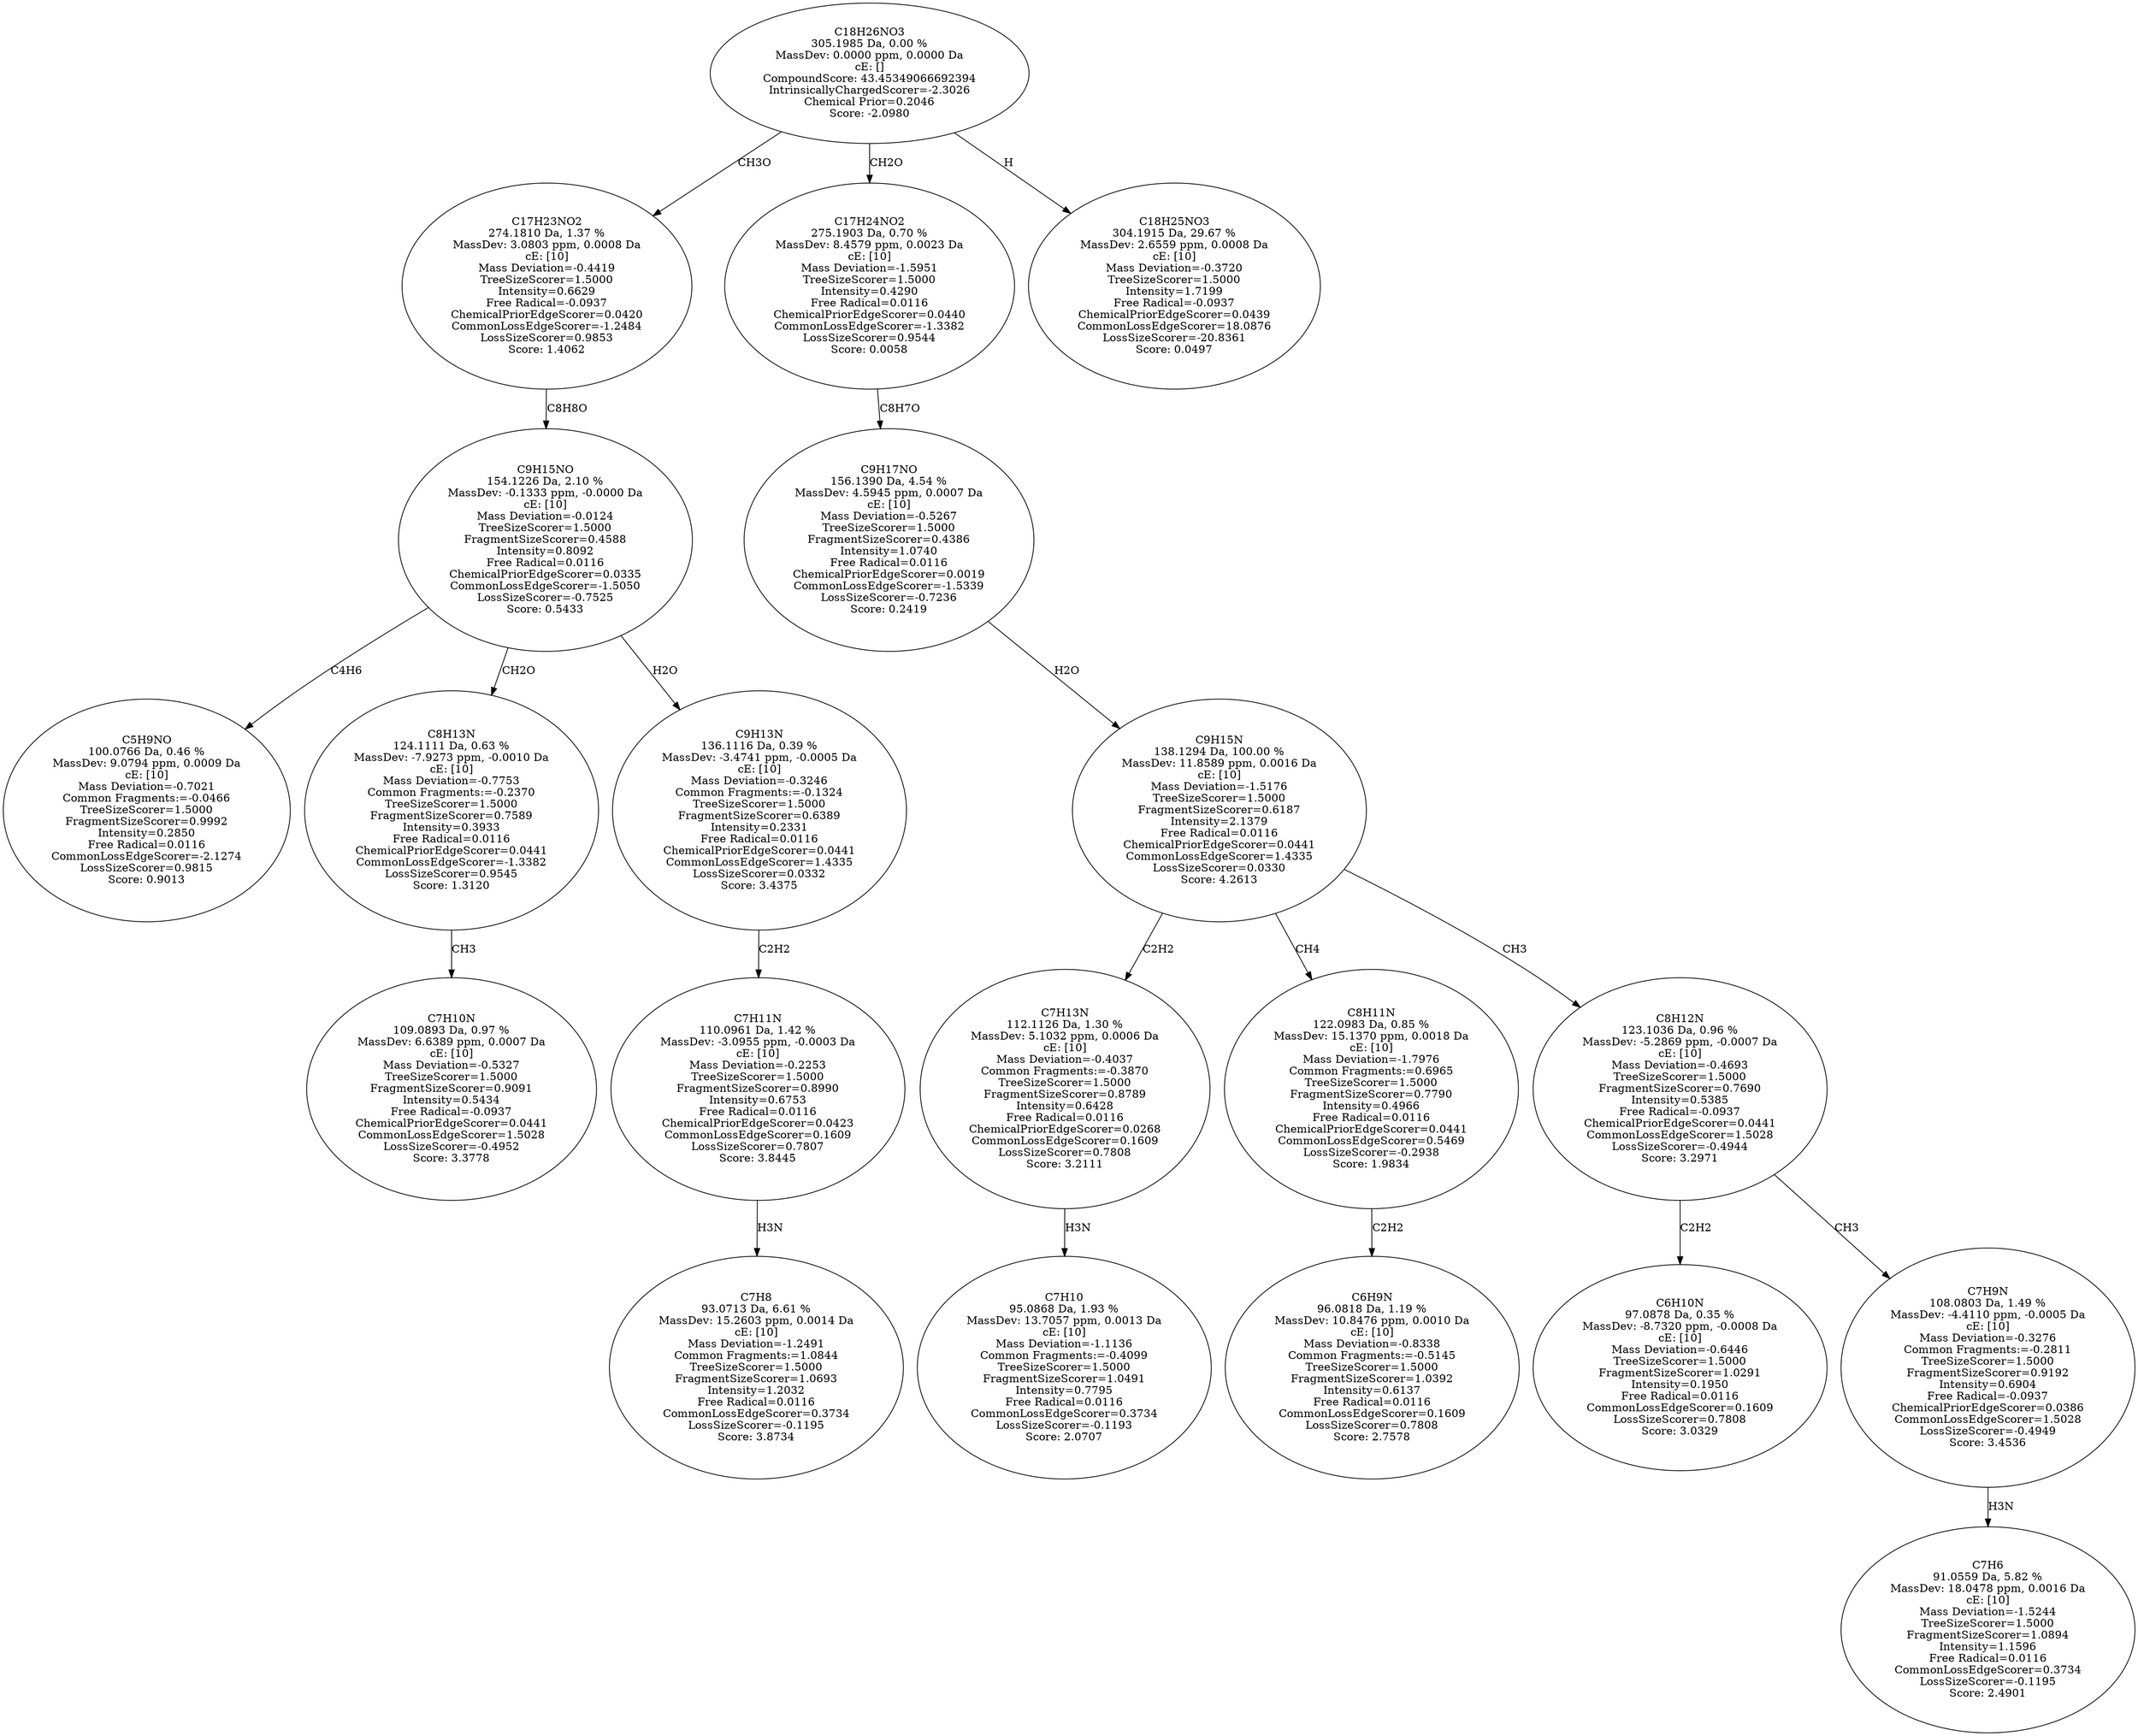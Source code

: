 strict digraph {
v1 [label="C5H9NO\n100.0766 Da, 0.46 %\nMassDev: 9.0794 ppm, 0.0009 Da\ncE: [10]\nMass Deviation=-0.7021\nCommon Fragments:=-0.0466\nTreeSizeScorer=1.5000\nFragmentSizeScorer=0.9992\nIntensity=0.2850\nFree Radical=0.0116\nCommonLossEdgeScorer=-2.1274\nLossSizeScorer=0.9815\nScore: 0.9013"];
v2 [label="C7H10N\n109.0893 Da, 0.97 %\nMassDev: 6.6389 ppm, 0.0007 Da\ncE: [10]\nMass Deviation=-0.5327\nTreeSizeScorer=1.5000\nFragmentSizeScorer=0.9091\nIntensity=0.5434\nFree Radical=-0.0937\nChemicalPriorEdgeScorer=0.0441\nCommonLossEdgeScorer=1.5028\nLossSizeScorer=-0.4952\nScore: 3.3778"];
v3 [label="C8H13N\n124.1111 Da, 0.63 %\nMassDev: -7.9273 ppm, -0.0010 Da\ncE: [10]\nMass Deviation=-0.7753\nCommon Fragments:=-0.2370\nTreeSizeScorer=1.5000\nFragmentSizeScorer=0.7589\nIntensity=0.3933\nFree Radical=0.0116\nChemicalPriorEdgeScorer=0.0441\nCommonLossEdgeScorer=-1.3382\nLossSizeScorer=0.9545\nScore: 1.3120"];
v4 [label="C7H8\n93.0713 Da, 6.61 %\nMassDev: 15.2603 ppm, 0.0014 Da\ncE: [10]\nMass Deviation=-1.2491\nCommon Fragments:=1.0844\nTreeSizeScorer=1.5000\nFragmentSizeScorer=1.0693\nIntensity=1.2032\nFree Radical=0.0116\nCommonLossEdgeScorer=0.3734\nLossSizeScorer=-0.1195\nScore: 3.8734"];
v5 [label="C7H11N\n110.0961 Da, 1.42 %\nMassDev: -3.0955 ppm, -0.0003 Da\ncE: [10]\nMass Deviation=-0.2253\nTreeSizeScorer=1.5000\nFragmentSizeScorer=0.8990\nIntensity=0.6753\nFree Radical=0.0116\nChemicalPriorEdgeScorer=0.0423\nCommonLossEdgeScorer=0.1609\nLossSizeScorer=0.7807\nScore: 3.8445"];
v6 [label="C9H13N\n136.1116 Da, 0.39 %\nMassDev: -3.4741 ppm, -0.0005 Da\ncE: [10]\nMass Deviation=-0.3246\nCommon Fragments:=-0.1324\nTreeSizeScorer=1.5000\nFragmentSizeScorer=0.6389\nIntensity=0.2331\nFree Radical=0.0116\nChemicalPriorEdgeScorer=0.0441\nCommonLossEdgeScorer=1.4335\nLossSizeScorer=0.0332\nScore: 3.4375"];
v7 [label="C9H15NO\n154.1226 Da, 2.10 %\nMassDev: -0.1333 ppm, -0.0000 Da\ncE: [10]\nMass Deviation=-0.0124\nTreeSizeScorer=1.5000\nFragmentSizeScorer=0.4588\nIntensity=0.8092\nFree Radical=0.0116\nChemicalPriorEdgeScorer=0.0335\nCommonLossEdgeScorer=-1.5050\nLossSizeScorer=-0.7525\nScore: 0.5433"];
v8 [label="C17H23NO2\n274.1810 Da, 1.37 %\nMassDev: 3.0803 ppm, 0.0008 Da\ncE: [10]\nMass Deviation=-0.4419\nTreeSizeScorer=1.5000\nIntensity=0.6629\nFree Radical=-0.0937\nChemicalPriorEdgeScorer=0.0420\nCommonLossEdgeScorer=-1.2484\nLossSizeScorer=0.9853\nScore: 1.4062"];
v9 [label="C7H10\n95.0868 Da, 1.93 %\nMassDev: 13.7057 ppm, 0.0013 Da\ncE: [10]\nMass Deviation=-1.1136\nCommon Fragments:=-0.4099\nTreeSizeScorer=1.5000\nFragmentSizeScorer=1.0491\nIntensity=0.7795\nFree Radical=0.0116\nCommonLossEdgeScorer=0.3734\nLossSizeScorer=-0.1193\nScore: 2.0707"];
v10 [label="C7H13N\n112.1126 Da, 1.30 %\nMassDev: 5.1032 ppm, 0.0006 Da\ncE: [10]\nMass Deviation=-0.4037\nCommon Fragments:=-0.3870\nTreeSizeScorer=1.5000\nFragmentSizeScorer=0.8789\nIntensity=0.6428\nFree Radical=0.0116\nChemicalPriorEdgeScorer=0.0268\nCommonLossEdgeScorer=0.1609\nLossSizeScorer=0.7808\nScore: 3.2111"];
v11 [label="C6H9N\n96.0818 Da, 1.19 %\nMassDev: 10.8476 ppm, 0.0010 Da\ncE: [10]\nMass Deviation=-0.8338\nCommon Fragments:=-0.5145\nTreeSizeScorer=1.5000\nFragmentSizeScorer=1.0392\nIntensity=0.6137\nFree Radical=0.0116\nCommonLossEdgeScorer=0.1609\nLossSizeScorer=0.7808\nScore: 2.7578"];
v12 [label="C8H11N\n122.0983 Da, 0.85 %\nMassDev: 15.1370 ppm, 0.0018 Da\ncE: [10]\nMass Deviation=-1.7976\nCommon Fragments:=0.6965\nTreeSizeScorer=1.5000\nFragmentSizeScorer=0.7790\nIntensity=0.4966\nFree Radical=0.0116\nChemicalPriorEdgeScorer=0.0441\nCommonLossEdgeScorer=0.5469\nLossSizeScorer=-0.2938\nScore: 1.9834"];
v13 [label="C6H10N\n97.0878 Da, 0.35 %\nMassDev: -8.7320 ppm, -0.0008 Da\ncE: [10]\nMass Deviation=-0.6446\nTreeSizeScorer=1.5000\nFragmentSizeScorer=1.0291\nIntensity=0.1950\nFree Radical=0.0116\nCommonLossEdgeScorer=0.1609\nLossSizeScorer=0.7808\nScore: 3.0329"];
v14 [label="C7H6\n91.0559 Da, 5.82 %\nMassDev: 18.0478 ppm, 0.0016 Da\ncE: [10]\nMass Deviation=-1.5244\nTreeSizeScorer=1.5000\nFragmentSizeScorer=1.0894\nIntensity=1.1596\nFree Radical=0.0116\nCommonLossEdgeScorer=0.3734\nLossSizeScorer=-0.1195\nScore: 2.4901"];
v15 [label="C7H9N\n108.0803 Da, 1.49 %\nMassDev: -4.4110 ppm, -0.0005 Da\ncE: [10]\nMass Deviation=-0.3276\nCommon Fragments:=-0.2811\nTreeSizeScorer=1.5000\nFragmentSizeScorer=0.9192\nIntensity=0.6904\nFree Radical=-0.0937\nChemicalPriorEdgeScorer=0.0386\nCommonLossEdgeScorer=1.5028\nLossSizeScorer=-0.4949\nScore: 3.4536"];
v16 [label="C8H12N\n123.1036 Da, 0.96 %\nMassDev: -5.2869 ppm, -0.0007 Da\ncE: [10]\nMass Deviation=-0.4693\nTreeSizeScorer=1.5000\nFragmentSizeScorer=0.7690\nIntensity=0.5385\nFree Radical=-0.0937\nChemicalPriorEdgeScorer=0.0441\nCommonLossEdgeScorer=1.5028\nLossSizeScorer=-0.4944\nScore: 3.2971"];
v17 [label="C9H15N\n138.1294 Da, 100.00 %\nMassDev: 11.8589 ppm, 0.0016 Da\ncE: [10]\nMass Deviation=-1.5176\nTreeSizeScorer=1.5000\nFragmentSizeScorer=0.6187\nIntensity=2.1379\nFree Radical=0.0116\nChemicalPriorEdgeScorer=0.0441\nCommonLossEdgeScorer=1.4335\nLossSizeScorer=0.0330\nScore: 4.2613"];
v18 [label="C9H17NO\n156.1390 Da, 4.54 %\nMassDev: 4.5945 ppm, 0.0007 Da\ncE: [10]\nMass Deviation=-0.5267\nTreeSizeScorer=1.5000\nFragmentSizeScorer=0.4386\nIntensity=1.0740\nFree Radical=0.0116\nChemicalPriorEdgeScorer=0.0019\nCommonLossEdgeScorer=-1.5339\nLossSizeScorer=-0.7236\nScore: 0.2419"];
v19 [label="C17H24NO2\n275.1903 Da, 0.70 %\nMassDev: 8.4579 ppm, 0.0023 Da\ncE: [10]\nMass Deviation=-1.5951\nTreeSizeScorer=1.5000\nIntensity=0.4290\nFree Radical=0.0116\nChemicalPriorEdgeScorer=0.0440\nCommonLossEdgeScorer=-1.3382\nLossSizeScorer=0.9544\nScore: 0.0058"];
v20 [label="C18H25NO3\n304.1915 Da, 29.67 %\nMassDev: 2.6559 ppm, 0.0008 Da\ncE: [10]\nMass Deviation=-0.3720\nTreeSizeScorer=1.5000\nIntensity=1.7199\nFree Radical=-0.0937\nChemicalPriorEdgeScorer=0.0439\nCommonLossEdgeScorer=18.0876\nLossSizeScorer=-20.8361\nScore: 0.0497"];
v21 [label="C18H26NO3\n305.1985 Da, 0.00 %\nMassDev: 0.0000 ppm, 0.0000 Da\ncE: []\nCompoundScore: 43.45349066692394\nIntrinsicallyChargedScorer=-2.3026\nChemical Prior=0.2046\nScore: -2.0980"];
v7 -> v1 [label="C4H6"];
v3 -> v2 [label="CH3"];
v7 -> v3 [label="CH2O"];
v5 -> v4 [label="H3N"];
v6 -> v5 [label="C2H2"];
v7 -> v6 [label="H2O"];
v8 -> v7 [label="C8H8O"];
v21 -> v8 [label="CH3O"];
v10 -> v9 [label="H3N"];
v17 -> v10 [label="C2H2"];
v12 -> v11 [label="C2H2"];
v17 -> v12 [label="CH4"];
v16 -> v13 [label="C2H2"];
v15 -> v14 [label="H3N"];
v16 -> v15 [label="CH3"];
v17 -> v16 [label="CH3"];
v18 -> v17 [label="H2O"];
v19 -> v18 [label="C8H7O"];
v21 -> v19 [label="CH2O"];
v21 -> v20 [label="H"];
}